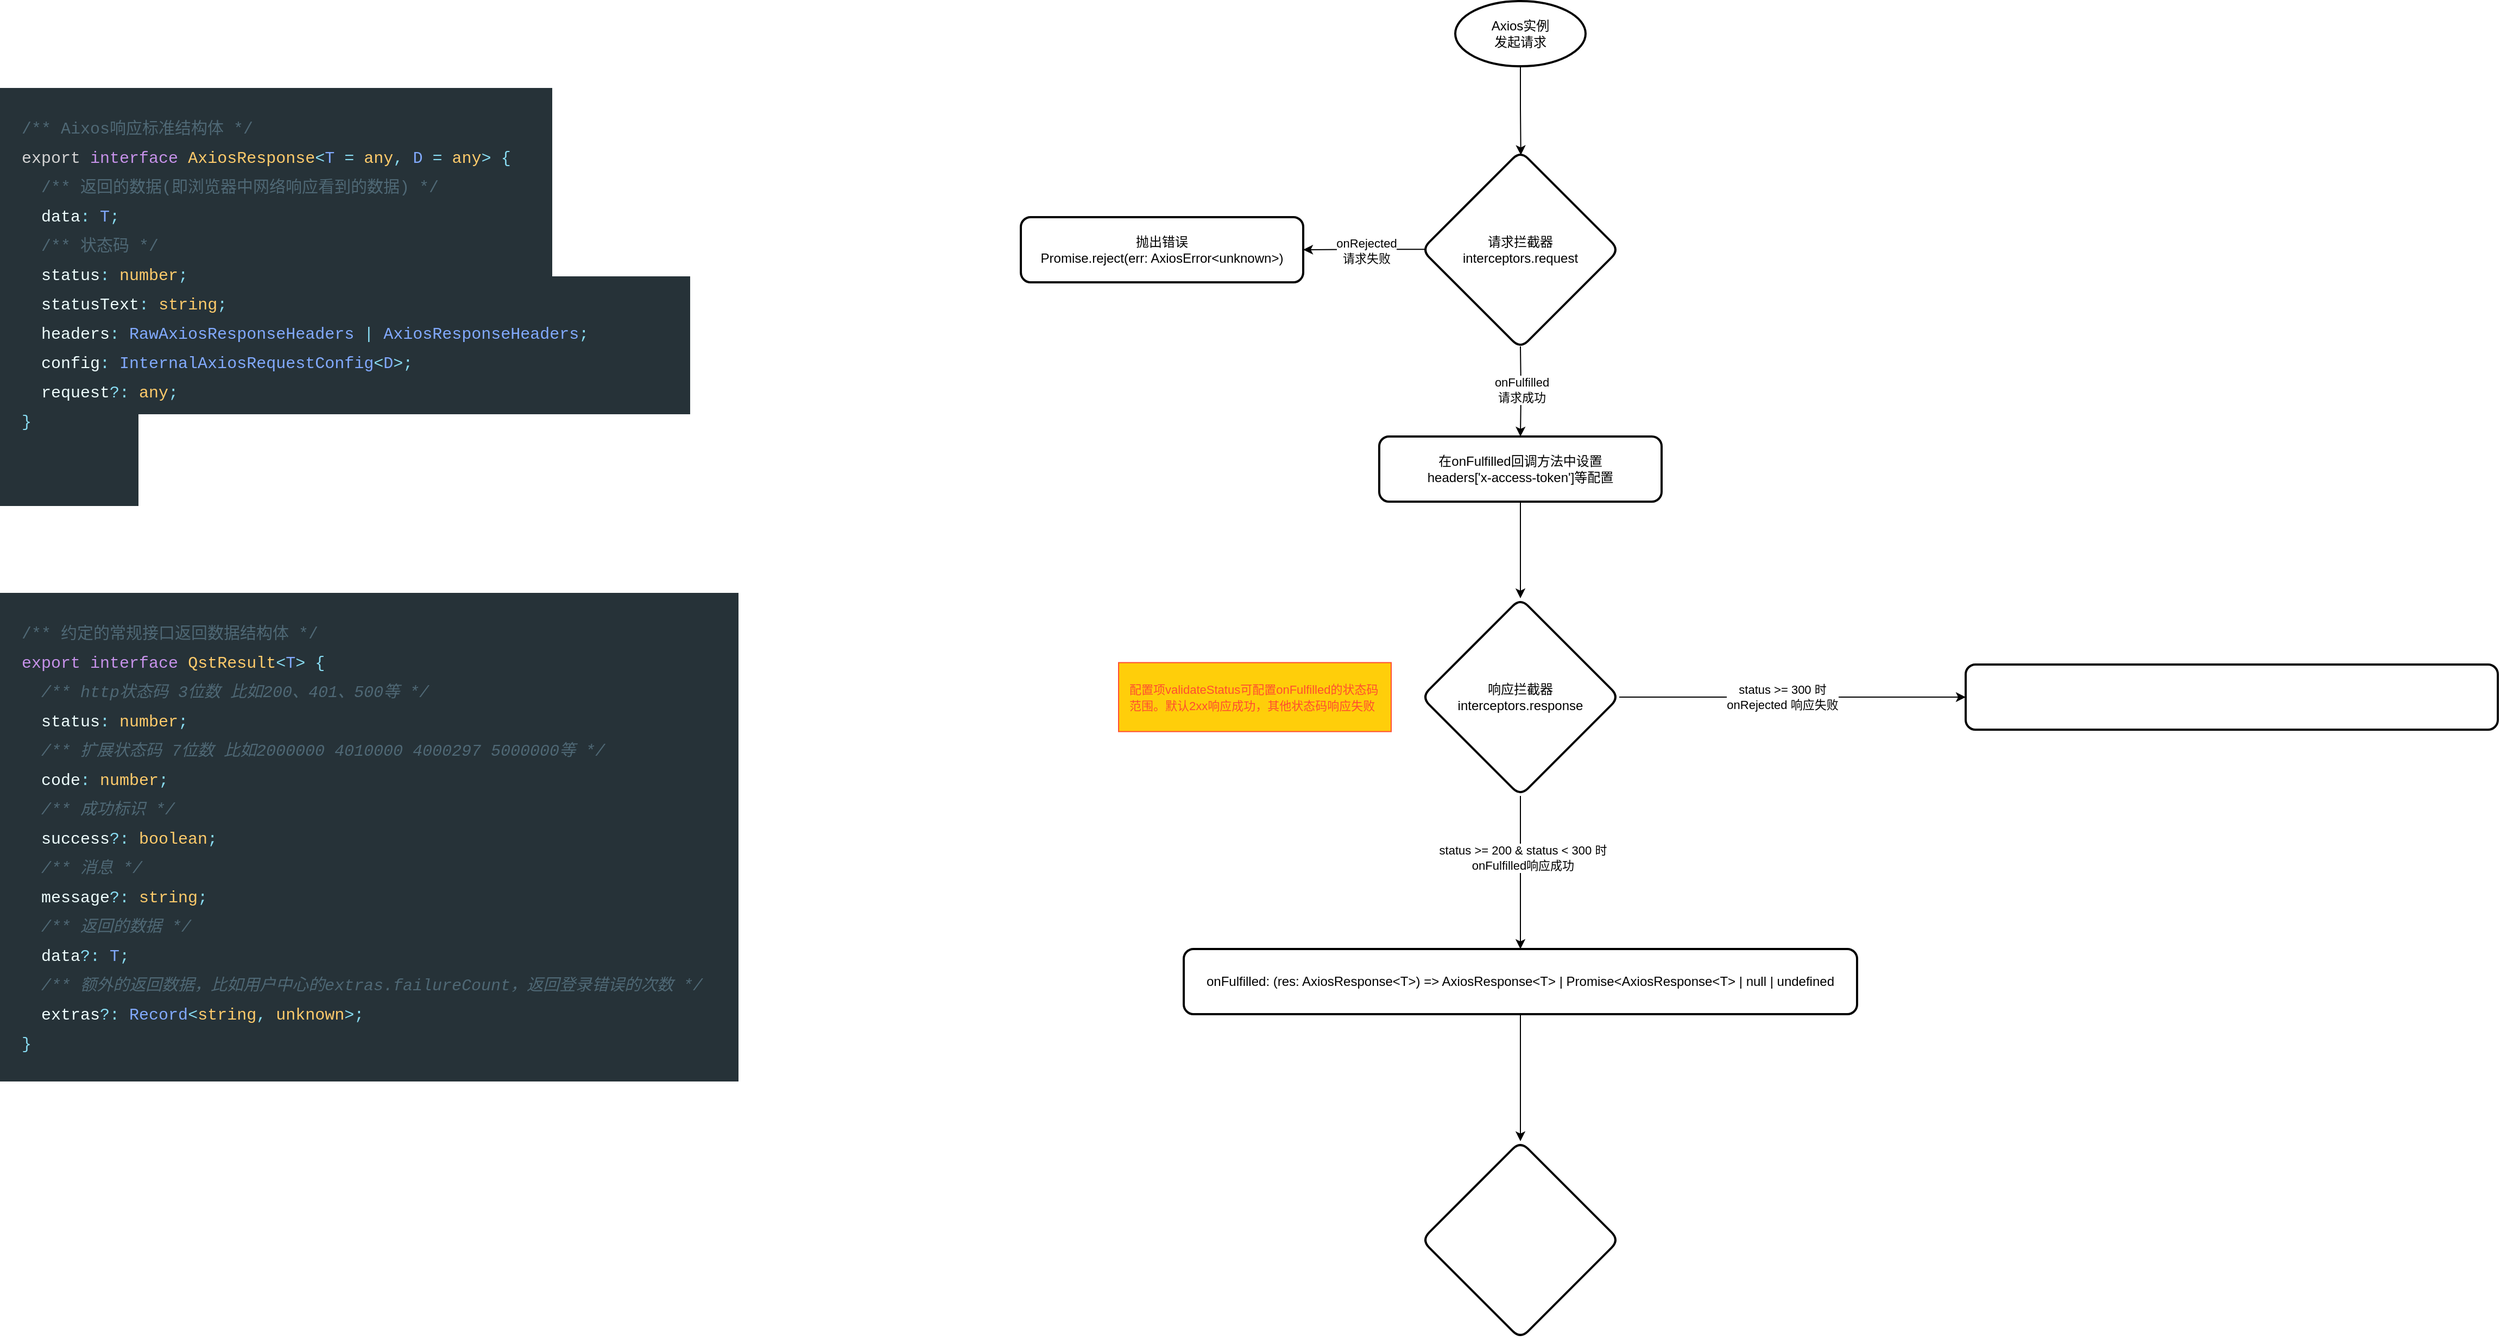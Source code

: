 <mxfile version="21.7.2" type="github">
  <diagram name="第 1 页" id="xQtrfD_Nb6HlviRhQj4i">
    <mxGraphModel dx="901" dy="533" grid="1" gridSize="10" guides="1" tooltips="1" connect="1" arrows="1" fold="1" page="1" pageScale="1" pageWidth="827" pageHeight="1169" math="0" shadow="0">
      <root>
        <mxCell id="0" />
        <mxCell id="1" parent="0" />
        <mxCell id="5VQ-BHDmZFzjsblghesp-15" value="&lt;div style=&quot;font-family: &amp;quot;Fira Code&amp;quot;, Menlo, Monaco, &amp;quot;Courier New&amp;quot;, monospace, Menlo, Monaco, &amp;quot;Courier New&amp;quot;, monospace; font-size: 15px; line-height: 27px;&quot;&gt;&lt;div style=&quot;line-height: 27px;&quot;&gt;&lt;div style=&quot;&quot;&gt;&lt;font color=&quot;#4f6875&quot;&gt;/** 约定的常规接口返回数据结构体 */&lt;/font&gt;&lt;/div&gt;&lt;div style=&quot;color: rgb(212, 212, 212);&quot;&gt;&lt;span style=&quot;color: #c792ea;&quot;&gt;export&lt;/span&gt;&lt;span style=&quot;color: #eeffff;&quot;&gt; &lt;/span&gt;&lt;span style=&quot;color: #c792ea;&quot;&gt;interface&lt;/span&gt;&lt;span style=&quot;color: #eeffff;&quot;&gt; &lt;/span&gt;&lt;span style=&quot;color: #ffcb6b;&quot;&gt;QstResult&lt;/span&gt;&lt;span style=&quot;color: #89ddf3;&quot;&gt;&amp;lt;&lt;/span&gt;&lt;span style=&quot;color: #82aaff;&quot;&gt;T&lt;/span&gt;&lt;span style=&quot;color: #89ddf3;&quot;&gt;&amp;gt;&lt;/span&gt;&lt;span style=&quot;color: #eeffff;&quot;&gt; &lt;/span&gt;&lt;span style=&quot;color: #89ddf3;&quot;&gt;{&lt;/span&gt;&lt;/div&gt;&lt;div style=&quot;color: rgb(212, 212, 212);&quot;&gt;&lt;span style=&quot;color: #eeffff;&quot;&gt;&lt;/span&gt;&lt;span style=&quot;color: #4f6875;font-style: italic;&quot;&gt;&amp;nbsp; /** http状态码 3位数 比如200、401、500等 */&lt;/span&gt;&lt;/div&gt;&lt;div style=&quot;color: rgb(212, 212, 212);&quot;&gt;&lt;span style=&quot;color: #eeffff;&quot;&gt;&amp;nbsp; status&lt;/span&gt;&lt;span style=&quot;color: #89ddf3;&quot;&gt;:&lt;/span&gt;&lt;span style=&quot;color: #eeffff;&quot;&gt; &lt;/span&gt;&lt;span style=&quot;color: #ffcb6b;&quot;&gt;number&lt;/span&gt;&lt;span style=&quot;color: #89ddf3;&quot;&gt;;&lt;/span&gt;&lt;/div&gt;&lt;div style=&quot;color: rgb(212, 212, 212);&quot;&gt;&lt;span style=&quot;color: #eeffff;&quot;&gt;&lt;/span&gt;&lt;span style=&quot;color: #4f6875;font-style: italic;&quot;&gt;&amp;nbsp; /** 扩展状态码 7位数 比如2000000 4010000 4000297 5000000等 */&lt;/span&gt;&lt;/div&gt;&lt;div style=&quot;color: rgb(212, 212, 212);&quot;&gt;&lt;span style=&quot;color: #eeffff;&quot;&gt;&amp;nbsp; code&lt;/span&gt;&lt;span style=&quot;color: #89ddf3;&quot;&gt;:&lt;/span&gt;&lt;span style=&quot;color: #eeffff;&quot;&gt; &lt;/span&gt;&lt;span style=&quot;color: #ffcb6b;&quot;&gt;number&lt;/span&gt;&lt;span style=&quot;color: #89ddf3;&quot;&gt;;&lt;/span&gt;&lt;/div&gt;&lt;div style=&quot;color: rgb(212, 212, 212);&quot;&gt;&lt;span style=&quot;color: #eeffff;&quot;&gt;&lt;/span&gt;&lt;span style=&quot;color: #4f6875;font-style: italic;&quot;&gt;&amp;nbsp; /** 成功标识 */&lt;/span&gt;&lt;/div&gt;&lt;div style=&quot;color: rgb(212, 212, 212);&quot;&gt;&lt;span style=&quot;color: #eeffff;&quot;&gt;&amp;nbsp; success&lt;/span&gt;&lt;span style=&quot;color: #89ddf3;&quot;&gt;?:&lt;/span&gt;&lt;span style=&quot;color: #eeffff;&quot;&gt; &lt;/span&gt;&lt;span style=&quot;color: #ffcb6b;&quot;&gt;boolean&lt;/span&gt;&lt;span style=&quot;color: #89ddf3;&quot;&gt;;&lt;/span&gt;&lt;/div&gt;&lt;div style=&quot;color: rgb(212, 212, 212);&quot;&gt;&lt;span style=&quot;color: #eeffff;&quot;&gt;&lt;/span&gt;&lt;span style=&quot;color: #4f6875;font-style: italic;&quot;&gt;&amp;nbsp; /** 消息 */&lt;/span&gt;&lt;/div&gt;&lt;div style=&quot;color: rgb(212, 212, 212);&quot;&gt;&lt;span style=&quot;color: #eeffff;&quot;&gt;&amp;nbsp; message&lt;/span&gt;&lt;span style=&quot;color: #89ddf3;&quot;&gt;?:&lt;/span&gt;&lt;span style=&quot;color: #eeffff;&quot;&gt; &lt;/span&gt;&lt;span style=&quot;color: #ffcb6b;&quot;&gt;string&lt;/span&gt;&lt;span style=&quot;color: #89ddf3;&quot;&gt;;&lt;/span&gt;&lt;/div&gt;&lt;div style=&quot;color: rgb(212, 212, 212);&quot;&gt;&lt;span style=&quot;color: #eeffff;&quot;&gt;&lt;/span&gt;&lt;span style=&quot;color: #4f6875;font-style: italic;&quot;&gt;&amp;nbsp; /** 返回的数据 */&lt;/span&gt;&lt;/div&gt;&lt;div style=&quot;color: rgb(212, 212, 212);&quot;&gt;&lt;span style=&quot;color: #eeffff;&quot;&gt;&amp;nbsp; data&lt;/span&gt;&lt;span style=&quot;color: #89ddf3;&quot;&gt;?:&lt;/span&gt;&lt;span style=&quot;color: #eeffff;&quot;&gt; &lt;/span&gt;&lt;span style=&quot;color: #82aaff;&quot;&gt;T&lt;/span&gt;&lt;span style=&quot;color: #89ddf3;&quot;&gt;;&lt;/span&gt;&lt;/div&gt;&lt;div style=&quot;color: rgb(212, 212, 212);&quot;&gt;&lt;span style=&quot;color: #eeffff;&quot;&gt;&lt;/span&gt;&lt;span style=&quot;color: #4f6875;font-style: italic;&quot;&gt;&amp;nbsp; /** 额外的返回数据，比如用户中心的extras.failureCount，返回登录错误的次数 */&lt;/span&gt;&lt;/div&gt;&lt;div style=&quot;color: rgb(212, 212, 212);&quot;&gt;&lt;span style=&quot;color: #eeffff;&quot;&gt;&amp;nbsp; extras&lt;/span&gt;&lt;span style=&quot;color: #89ddf3;&quot;&gt;?:&lt;/span&gt;&lt;span style=&quot;color: #eeffff;&quot;&gt; &lt;/span&gt;&lt;span style=&quot;color: #82aaff;&quot;&gt;Record&lt;/span&gt;&lt;span style=&quot;color: #89ddf3;&quot;&gt;&amp;lt;&lt;/span&gt;&lt;span style=&quot;color: #ffcb6b;&quot;&gt;string&lt;/span&gt;&lt;span style=&quot;color: #89ddf3;&quot;&gt;,&lt;/span&gt;&lt;span style=&quot;color: #eeffff;&quot;&gt; &lt;/span&gt;&lt;span style=&quot;color: #ffcb6b;&quot;&gt;unknown&lt;/span&gt;&lt;span style=&quot;color: #89ddf3;&quot;&gt;&amp;gt;;&lt;/span&gt;&lt;/div&gt;&lt;div style=&quot;color: rgb(212, 212, 212);&quot;&gt;&lt;span style=&quot;color: #89ddf3;&quot;&gt;}&lt;/span&gt;&lt;/div&gt;&lt;/div&gt;&lt;/div&gt;" style="text;whiteSpace=wrap;html=1;perimeter=rectanglePerimeter;container=0;backgroundOutline=0;comic=0;labelBorderColor=none;verticalAlign=top;fontStyle=0;spacingTop=10;labelBackgroundColor=#263238;spacing=10;spacingLeft=10;spacingBottom=10;spacingRight=10;fillColor=#263238;" vertex="1" parent="1">
          <mxGeometry x="80" y="585" width="680" height="450" as="geometry" />
        </mxCell>
        <mxCell id="5VQ-BHDmZFzjsblghesp-24" value="&lt;div style=&quot;font-family: &amp;quot;Fira Code&amp;quot;, Menlo, Monaco, &amp;quot;Courier New&amp;quot;, monospace, Menlo, Monaco, &amp;quot;Courier New&amp;quot;, monospace; font-size: 15px; line-height: 27px;&quot;&gt;&lt;div style=&quot;line-height: 27px;&quot;&gt;&lt;div style=&quot;&quot;&gt;&lt;div style=&quot;line-height: 27px;&quot;&gt;&lt;div style=&quot;&quot;&gt;&lt;font color=&quot;#4f6875&quot;&gt;/** Aixos响应标准结构体 */&lt;/font&gt;&lt;br&gt;&lt;/div&gt;&lt;div style=&quot;color: rgb(212, 212, 212);&quot;&gt;export&lt;span style=&quot;color: #eeffff;&quot;&gt; &lt;/span&gt;&lt;span style=&quot;color: #c792ea;&quot;&gt;interface&lt;/span&gt;&lt;span style=&quot;color: #eeffff;&quot;&gt; &lt;/span&gt;&lt;span style=&quot;color: #ffcb6b;&quot;&gt;AxiosResponse&lt;/span&gt;&lt;span style=&quot;color: #89ddf3;&quot;&gt;&amp;lt;&lt;/span&gt;&lt;span style=&quot;color: #82aaff;&quot;&gt;T&lt;/span&gt;&lt;span style=&quot;color: #eeffff;&quot;&gt; &lt;/span&gt;&lt;span style=&quot;color: #89ddf3;&quot;&gt;=&lt;/span&gt;&lt;span style=&quot;color: #eeffff;&quot;&gt; &lt;/span&gt;&lt;span style=&quot;color: #ffcb6b;&quot;&gt;any&lt;/span&gt;&lt;span style=&quot;color: #89ddf3;&quot;&gt;,&lt;/span&gt;&lt;span style=&quot;color: #eeffff;&quot;&gt; &lt;/span&gt;&lt;span style=&quot;color: #82aaff;&quot;&gt;D&lt;/span&gt;&lt;span style=&quot;color: #eeffff;&quot;&gt; &lt;/span&gt;&lt;span style=&quot;color: #89ddf3;&quot;&gt;=&lt;/span&gt;&lt;span style=&quot;color: #eeffff;&quot;&gt; &lt;/span&gt;&lt;span style=&quot;color: #ffcb6b;&quot;&gt;any&lt;/span&gt;&lt;span style=&quot;color: #89ddf3;&quot;&gt;&amp;gt;&lt;/span&gt;&lt;span style=&quot;color: #eeffff;&quot;&gt; &lt;/span&gt;&lt;span style=&quot;color: #89ddf3;&quot;&gt;{&lt;/span&gt;&lt;/div&gt;&lt;div style=&quot;&quot;&gt;&lt;span style=&quot;color: rgb(137, 221, 243);&quot;&gt;&amp;nbsp; &lt;/span&gt;&lt;font color=&quot;#4f6875&quot;&gt;/** 返回的数据(即浏览器中网络响应看到的数据) */&lt;/font&gt;&lt;/div&gt;&lt;div style=&quot;color: rgb(212, 212, 212);&quot;&gt;&lt;span style=&quot;color: #eeffff;&quot;&gt;&amp;nbsp; data&lt;/span&gt;&lt;span style=&quot;color: #89ddf3;&quot;&gt;:&lt;/span&gt;&lt;span style=&quot;color: #eeffff;&quot;&gt; &lt;/span&gt;&lt;span style=&quot;color: #82aaff;&quot;&gt;T&lt;/span&gt;&lt;span style=&quot;color: #89ddf3;&quot;&gt;;&lt;/span&gt;&lt;/div&gt;&lt;div style=&quot;&quot;&gt;&lt;span style=&quot;color: rgb(137, 221, 243);&quot;&gt;&amp;nbsp;&amp;nbsp;&lt;/span&gt;&lt;font color=&quot;#4f6875&quot;&gt;/** 状态码 */&lt;/font&gt;&lt;/div&gt;&lt;div style=&quot;color: rgb(212, 212, 212);&quot;&gt;&lt;span style=&quot;color: #eeffff;&quot;&gt;&amp;nbsp; status&lt;/span&gt;&lt;span style=&quot;color: #89ddf3;&quot;&gt;:&lt;/span&gt;&lt;span style=&quot;color: #eeffff;&quot;&gt; &lt;/span&gt;&lt;span style=&quot;color: #ffcb6b;&quot;&gt;number&lt;/span&gt;&lt;span style=&quot;color: #89ddf3;&quot;&gt;;&lt;/span&gt;&lt;/div&gt;&lt;div style=&quot;color: rgb(212, 212, 212);&quot;&gt;&lt;span style=&quot;color: #eeffff;&quot;&gt;&amp;nbsp; statusText&lt;/span&gt;&lt;span style=&quot;color: #89ddf3;&quot;&gt;:&lt;/span&gt;&lt;span style=&quot;color: #eeffff;&quot;&gt; &lt;/span&gt;&lt;span style=&quot;color: #ffcb6b;&quot;&gt;string&lt;/span&gt;&lt;span style=&quot;color: #89ddf3;&quot;&gt;;&lt;/span&gt;&lt;/div&gt;&lt;div style=&quot;color: rgb(212, 212, 212);&quot;&gt;&lt;span style=&quot;color: #eeffff;&quot;&gt;&amp;nbsp; headers&lt;/span&gt;&lt;span style=&quot;color: #89ddf3;&quot;&gt;:&lt;/span&gt;&lt;span style=&quot;color: #eeffff;&quot;&gt; &lt;/span&gt;&lt;span style=&quot;color: #82aaff;&quot;&gt;RawAxiosResponseHeaders&lt;/span&gt;&lt;span style=&quot;color: #eeffff;&quot;&gt; &lt;/span&gt;&lt;span style=&quot;color: #89ddf3;&quot;&gt;|&lt;/span&gt;&lt;span style=&quot;color: #eeffff;&quot;&gt; &lt;/span&gt;&lt;span style=&quot;color: #82aaff;&quot;&gt;AxiosResponseHeaders&lt;/span&gt;&lt;span style=&quot;color: #89ddf3;&quot;&gt;;&lt;/span&gt;&lt;/div&gt;&lt;div style=&quot;color: rgb(212, 212, 212);&quot;&gt;&lt;span style=&quot;color: #eeffff;&quot;&gt;&amp;nbsp; config&lt;/span&gt;&lt;span style=&quot;color: #89ddf3;&quot;&gt;:&lt;/span&gt;&lt;span style=&quot;color: #eeffff;&quot;&gt; &lt;/span&gt;&lt;span style=&quot;color: #82aaff;&quot;&gt;InternalAxiosRequestConfig&lt;/span&gt;&lt;span style=&quot;color: #89ddf3;&quot;&gt;&amp;lt;&lt;/span&gt;&lt;span style=&quot;color: #82aaff;&quot;&gt;D&lt;/span&gt;&lt;span style=&quot;color: #89ddf3;&quot;&gt;&amp;gt;;&lt;/span&gt;&lt;/div&gt;&lt;div style=&quot;color: rgb(212, 212, 212);&quot;&gt;&lt;span style=&quot;color: #eeffff;&quot;&gt;&amp;nbsp; request&lt;/span&gt;&lt;span style=&quot;color: #89ddf3;&quot;&gt;?:&lt;/span&gt;&lt;span style=&quot;color: #eeffff;&quot;&gt; &lt;/span&gt;&lt;span style=&quot;color: #ffcb6b;&quot;&gt;any&lt;/span&gt;&lt;span style=&quot;color: #89ddf3;&quot;&gt;;&lt;/span&gt;&lt;/div&gt;&lt;div style=&quot;color: rgb(212, 212, 212);&quot;&gt;&lt;span style=&quot;color: #89ddf3;&quot;&gt;}&lt;/span&gt;&lt;/div&gt;&lt;/div&gt;&lt;/div&gt;&lt;/div&gt;&lt;/div&gt;" style="text;whiteSpace=wrap;html=1;perimeter=rectanglePerimeter;container=0;backgroundOutline=0;comic=0;labelBorderColor=none;verticalAlign=top;fontStyle=0;spacingTop=10;labelBackgroundColor=#263238;spacing=10;spacingLeft=10;spacingBottom=10;spacingRight=10;fillColor=#263238;" vertex="1" parent="1">
          <mxGeometry x="80" y="120" width="680" height="385" as="geometry" />
        </mxCell>
        <mxCell id="5VQ-BHDmZFzjsblghesp-45" value="" style="edgeStyle=orthogonalEdgeStyle;rounded=0;orthogonalLoop=1;jettySize=auto;html=1;entryX=0.502;entryY=0.021;entryDx=0;entryDy=0;entryPerimeter=0;" edge="1" parent="1" source="5VQ-BHDmZFzjsblghesp-25" target="5VQ-BHDmZFzjsblghesp-46">
          <mxGeometry relative="1" as="geometry">
            <mxPoint x="1480" y="170" as="targetPoint" />
          </mxGeometry>
        </mxCell>
        <mxCell id="5VQ-BHDmZFzjsblghesp-25" value="Axios实例&lt;br&gt;发起请求" style="strokeWidth=2;html=1;shape=mxgraph.flowchart.start_1;whiteSpace=wrap;" vertex="1" parent="1">
          <mxGeometry x="1420" y="40" width="120" height="60" as="geometry" />
        </mxCell>
        <mxCell id="5VQ-BHDmZFzjsblghesp-34" value="" style="edgeStyle=orthogonalEdgeStyle;rounded=0;orthogonalLoop=1;jettySize=auto;html=1;exitX=0.024;exitY=0.498;exitDx=0;exitDy=0;exitPerimeter=0;" edge="1" parent="1" source="5VQ-BHDmZFzjsblghesp-46" target="5VQ-BHDmZFzjsblghesp-33">
          <mxGeometry relative="1" as="geometry">
            <mxPoint x="1390" y="269" as="sourcePoint" />
          </mxGeometry>
        </mxCell>
        <mxCell id="5VQ-BHDmZFzjsblghesp-38" value="onRejected&lt;br&gt;请求失败" style="edgeLabel;html=1;align=center;verticalAlign=middle;resizable=0;points=[];" vertex="1" connectable="0" parent="5VQ-BHDmZFzjsblghesp-34">
          <mxGeometry x="-0.028" y="1" relative="1" as="geometry">
            <mxPoint as="offset" />
          </mxGeometry>
        </mxCell>
        <mxCell id="5VQ-BHDmZFzjsblghesp-40" value="" style="edgeStyle=orthogonalEdgeStyle;rounded=0;orthogonalLoop=1;jettySize=auto;html=1;" edge="1" parent="1" target="5VQ-BHDmZFzjsblghesp-39">
          <mxGeometry relative="1" as="geometry">
            <mxPoint x="1480" y="358" as="sourcePoint" />
          </mxGeometry>
        </mxCell>
        <mxCell id="5VQ-BHDmZFzjsblghesp-41" value="onFulfilled&lt;br&gt;请求成功" style="edgeLabel;html=1;align=center;verticalAlign=middle;resizable=0;points=[];" vertex="1" connectable="0" parent="5VQ-BHDmZFzjsblghesp-40">
          <mxGeometry x="-0.045" y="4" relative="1" as="geometry">
            <mxPoint x="-4" as="offset" />
          </mxGeometry>
        </mxCell>
        <mxCell id="5VQ-BHDmZFzjsblghesp-33" value="抛出错误&lt;br&gt;Promise.reject(err: AxiosError&amp;lt;unknown&amp;gt;)" style="rounded=1;whiteSpace=wrap;html=1;strokeWidth=2;" vertex="1" parent="1">
          <mxGeometry x="1020" y="239" width="260" height="60" as="geometry" />
        </mxCell>
        <mxCell id="5VQ-BHDmZFzjsblghesp-43" value="" style="edgeStyle=orthogonalEdgeStyle;rounded=0;orthogonalLoop=1;jettySize=auto;html=1;" edge="1" parent="1" source="5VQ-BHDmZFzjsblghesp-39" target="5VQ-BHDmZFzjsblghesp-42">
          <mxGeometry relative="1" as="geometry" />
        </mxCell>
        <mxCell id="5VQ-BHDmZFzjsblghesp-39" value="在onFulfilled回调方法中设置&lt;br&gt;headers[&#39;x-access-token&#39;]等配置" style="rounded=1;whiteSpace=wrap;html=1;strokeWidth=2;" vertex="1" parent="1">
          <mxGeometry x="1350" y="441" width="260" height="60" as="geometry" />
        </mxCell>
        <mxCell id="5VQ-BHDmZFzjsblghesp-48" value="" style="edgeStyle=orthogonalEdgeStyle;rounded=0;orthogonalLoop=1;jettySize=auto;html=1;" edge="1" parent="1" source="5VQ-BHDmZFzjsblghesp-42" target="5VQ-BHDmZFzjsblghesp-47">
          <mxGeometry relative="1" as="geometry" />
        </mxCell>
        <mxCell id="5VQ-BHDmZFzjsblghesp-49" value="status &amp;gt;= 200 &amp;amp; status &amp;lt; 300 时&lt;br&gt;onFulfilled响应成功" style="edgeLabel;html=1;align=center;verticalAlign=middle;resizable=0;points=[];" vertex="1" connectable="0" parent="5VQ-BHDmZFzjsblghesp-48">
          <mxGeometry x="-0.192" y="2" relative="1" as="geometry">
            <mxPoint as="offset" />
          </mxGeometry>
        </mxCell>
        <mxCell id="5VQ-BHDmZFzjsblghesp-53" value="" style="edgeStyle=orthogonalEdgeStyle;rounded=0;orthogonalLoop=1;jettySize=auto;html=1;" edge="1" parent="1" source="5VQ-BHDmZFzjsblghesp-42" target="5VQ-BHDmZFzjsblghesp-52">
          <mxGeometry relative="1" as="geometry" />
        </mxCell>
        <mxCell id="5VQ-BHDmZFzjsblghesp-54" value="status &amp;gt;= 300 时&lt;br&gt;onRejected 响应失败" style="edgeLabel;html=1;align=center;verticalAlign=middle;resizable=0;points=[];" vertex="1" connectable="0" parent="5VQ-BHDmZFzjsblghesp-53">
          <mxGeometry x="-0.064" relative="1" as="geometry">
            <mxPoint as="offset" />
          </mxGeometry>
        </mxCell>
        <mxCell id="5VQ-BHDmZFzjsblghesp-42" value="响应拦截器&lt;br&gt;interceptors.response" style="rhombus;whiteSpace=wrap;html=1;rounded=1;strokeWidth=2;" vertex="1" parent="1">
          <mxGeometry x="1389" y="590" width="182" height="182" as="geometry" />
        </mxCell>
        <mxCell id="5VQ-BHDmZFzjsblghesp-46" value="请求拦截器&lt;br&gt;interceptors.request" style="rhombus;whiteSpace=wrap;html=1;rounded=1;strokeWidth=2;" vertex="1" parent="1">
          <mxGeometry x="1389" y="178" width="182" height="182" as="geometry" />
        </mxCell>
        <mxCell id="5VQ-BHDmZFzjsblghesp-51" value="" style="edgeStyle=orthogonalEdgeStyle;rounded=0;orthogonalLoop=1;jettySize=auto;html=1;" edge="1" parent="1" source="5VQ-BHDmZFzjsblghesp-47" target="5VQ-BHDmZFzjsblghesp-50">
          <mxGeometry relative="1" as="geometry" />
        </mxCell>
        <mxCell id="5VQ-BHDmZFzjsblghesp-47" value="onFulfilled: (res: AxiosResponse&amp;lt;T&amp;gt;) =&amp;gt; AxiosResponse&amp;lt;T&amp;gt; | Promise&amp;lt;AxiosResponse&amp;lt;T&amp;gt; | null | undefined" style="whiteSpace=wrap;html=1;rounded=1;strokeWidth=2;" vertex="1" parent="1">
          <mxGeometry x="1170" y="913" width="620" height="60" as="geometry" />
        </mxCell>
        <mxCell id="5VQ-BHDmZFzjsblghesp-50" value="" style="rhombus;whiteSpace=wrap;html=1;rounded=1;strokeWidth=2;" vertex="1" parent="1">
          <mxGeometry x="1389" y="1090" width="182" height="182" as="geometry" />
        </mxCell>
        <mxCell id="5VQ-BHDmZFzjsblghesp-52" value="" style="whiteSpace=wrap;html=1;rounded=1;strokeWidth=2;" vertex="1" parent="1">
          <mxGeometry x="1890" y="651" width="490" height="60" as="geometry" />
        </mxCell>
        <mxCell id="5VQ-BHDmZFzjsblghesp-56" value="&lt;span style=&quot;font-family: Helvetica; font-size: 11px; font-style: normal; font-variant-ligatures: normal; font-variant-caps: normal; font-weight: 400; letter-spacing: normal; orphans: 2; text-align: center; text-indent: 0px; text-transform: none; widows: 2; word-spacing: 0px; -webkit-text-stroke-width: 0px; text-decoration-thickness: initial; text-decoration-style: initial; text-decoration-color: initial; float: none; display: inline !important;&quot;&gt;配置项validateStatus可配置onFulfilled的状态码范围。&lt;/span&gt;&lt;span style=&quot;font-family: Helvetica; font-size: 11px; font-style: normal; font-variant-ligatures: normal; font-variant-caps: normal; font-weight: 400; letter-spacing: normal; orphans: 2; text-align: center; text-indent: 0px; text-transform: none; widows: 2; word-spacing: 0px; -webkit-text-stroke-width: 0px; text-decoration-thickness: initial; text-decoration-style: initial; text-decoration-color: initial; float: none; display: inline !important;&quot;&gt;默认2xx响应成功，其他状态码响应失败&lt;/span&gt;" style="text;whiteSpace=wrap;html=1;labelBackgroundColor=#fece0a;fillColor=#FFCE0A;spacingTop=5;spacing=5;spacingLeft=5;spacingRight=5;spacingBottom=5;verticalAlign=middle;fontColor=#FF4C30;strokeColor=#ff4c30;rounded=0;shadow=0;glass=0;" vertex="1" parent="1">
          <mxGeometry x="1110" y="649.25" width="251" height="63.5" as="geometry" />
        </mxCell>
      </root>
    </mxGraphModel>
  </diagram>
</mxfile>
